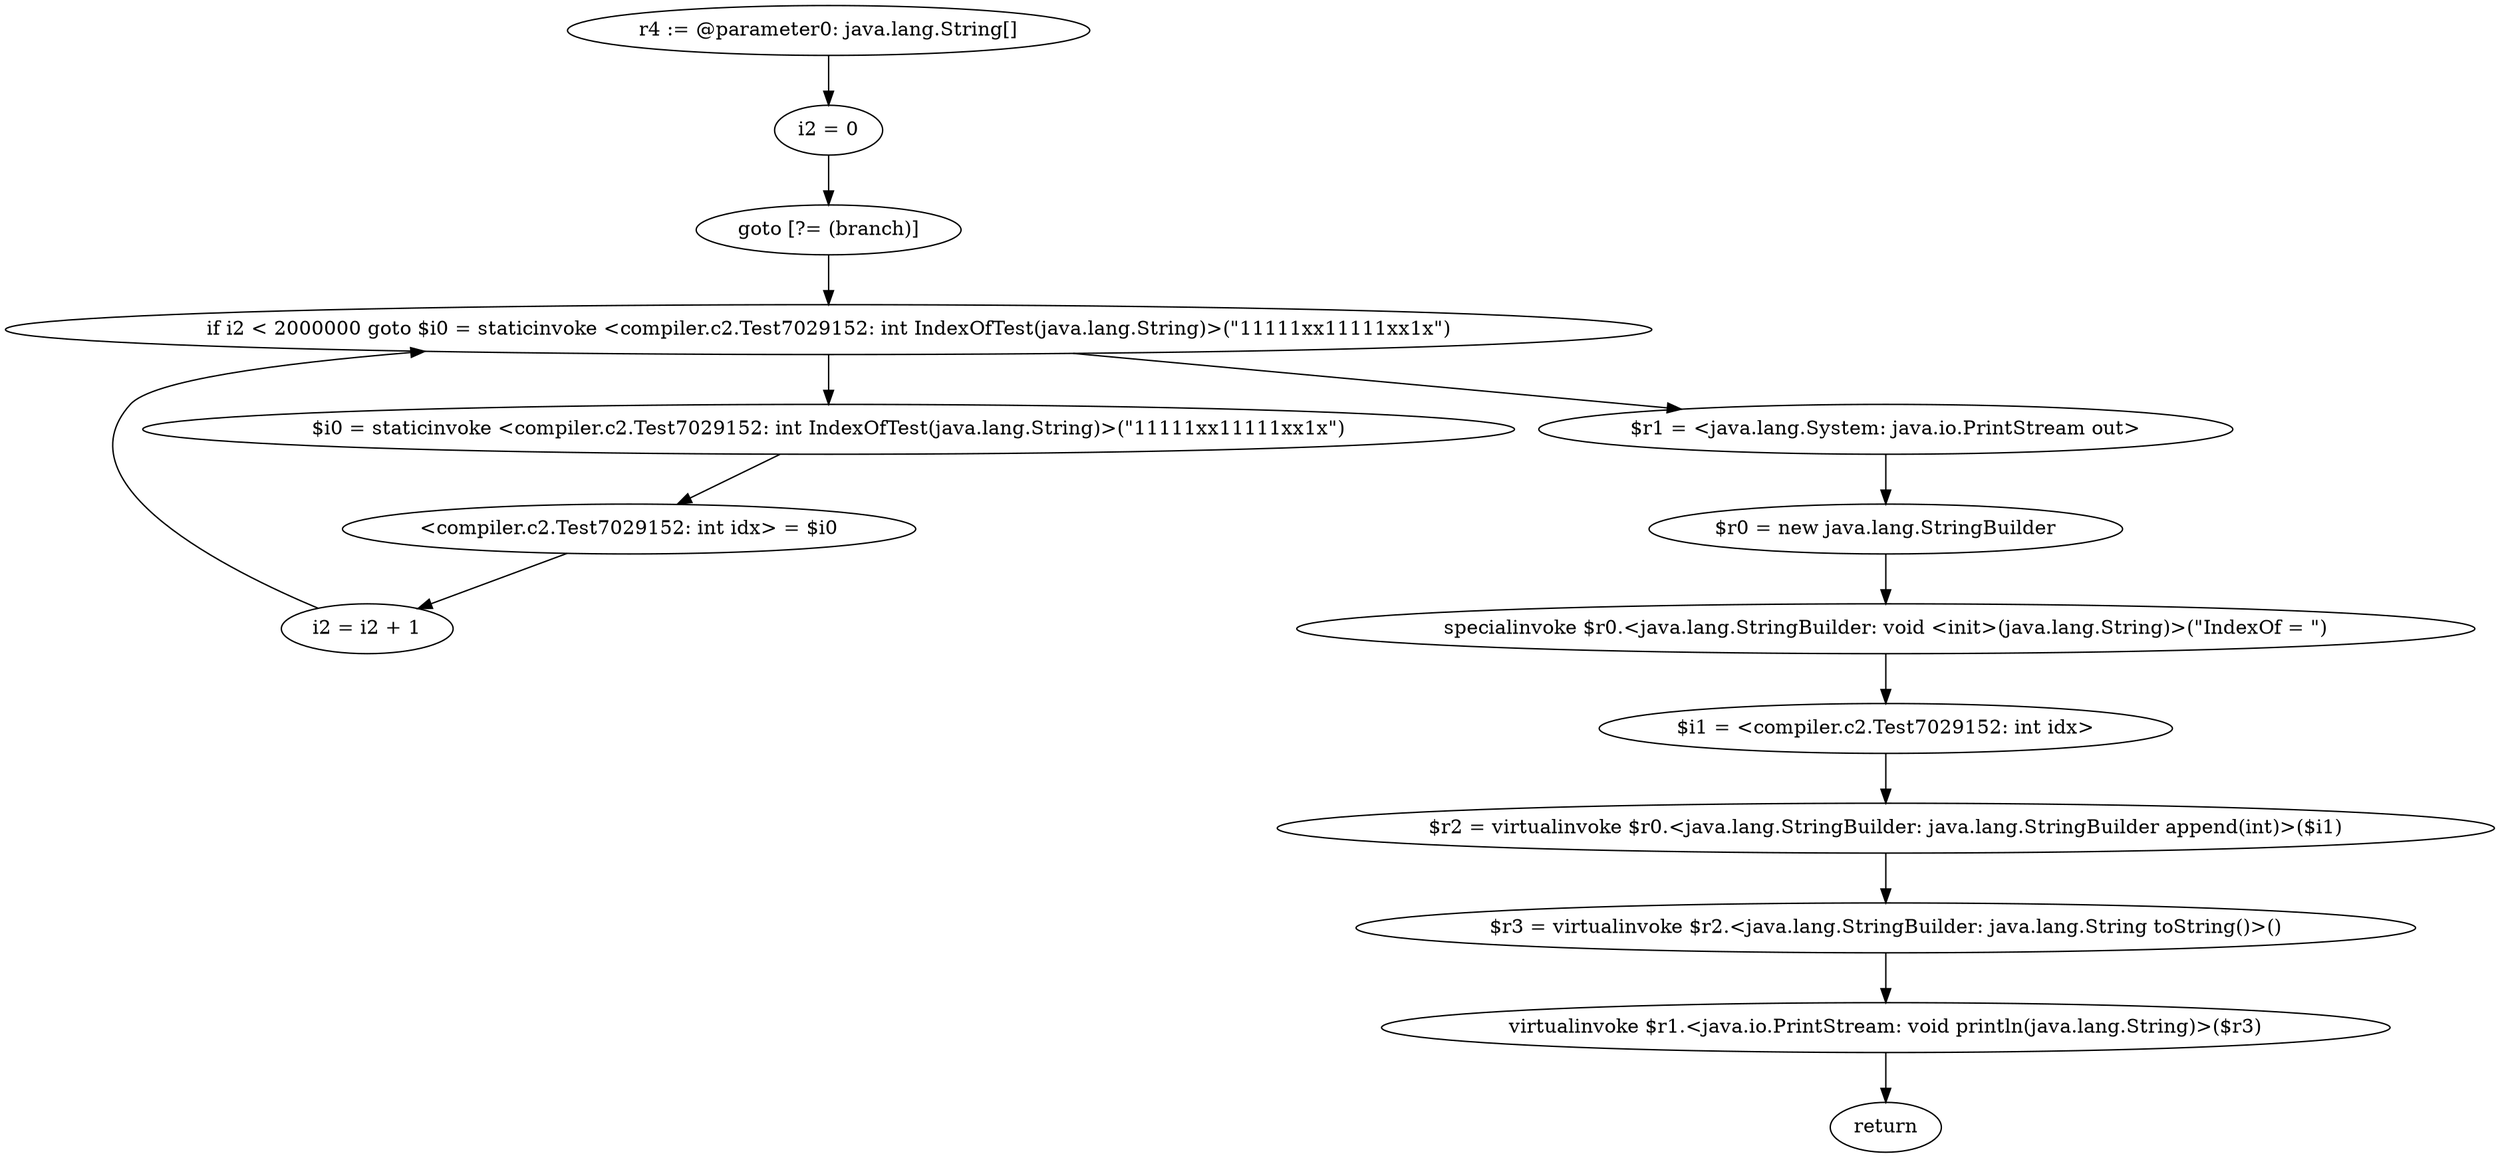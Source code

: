 digraph "unitGraph" {
    "r4 := @parameter0: java.lang.String[]"
    "i2 = 0"
    "goto [?= (branch)]"
    "$i0 = staticinvoke <compiler.c2.Test7029152: int IndexOfTest(java.lang.String)>(\"11111xx11111xx1x\")"
    "<compiler.c2.Test7029152: int idx> = $i0"
    "i2 = i2 + 1"
    "if i2 < 2000000 goto $i0 = staticinvoke <compiler.c2.Test7029152: int IndexOfTest(java.lang.String)>(\"11111xx11111xx1x\")"
    "$r1 = <java.lang.System: java.io.PrintStream out>"
    "$r0 = new java.lang.StringBuilder"
    "specialinvoke $r0.<java.lang.StringBuilder: void <init>(java.lang.String)>(\"IndexOf = \")"
    "$i1 = <compiler.c2.Test7029152: int idx>"
    "$r2 = virtualinvoke $r0.<java.lang.StringBuilder: java.lang.StringBuilder append(int)>($i1)"
    "$r3 = virtualinvoke $r2.<java.lang.StringBuilder: java.lang.String toString()>()"
    "virtualinvoke $r1.<java.io.PrintStream: void println(java.lang.String)>($r3)"
    "return"
    "r4 := @parameter0: java.lang.String[]"->"i2 = 0";
    "i2 = 0"->"goto [?= (branch)]";
    "goto [?= (branch)]"->"if i2 < 2000000 goto $i0 = staticinvoke <compiler.c2.Test7029152: int IndexOfTest(java.lang.String)>(\"11111xx11111xx1x\")";
    "$i0 = staticinvoke <compiler.c2.Test7029152: int IndexOfTest(java.lang.String)>(\"11111xx11111xx1x\")"->"<compiler.c2.Test7029152: int idx> = $i0";
    "<compiler.c2.Test7029152: int idx> = $i0"->"i2 = i2 + 1";
    "i2 = i2 + 1"->"if i2 < 2000000 goto $i0 = staticinvoke <compiler.c2.Test7029152: int IndexOfTest(java.lang.String)>(\"11111xx11111xx1x\")";
    "if i2 < 2000000 goto $i0 = staticinvoke <compiler.c2.Test7029152: int IndexOfTest(java.lang.String)>(\"11111xx11111xx1x\")"->"$r1 = <java.lang.System: java.io.PrintStream out>";
    "if i2 < 2000000 goto $i0 = staticinvoke <compiler.c2.Test7029152: int IndexOfTest(java.lang.String)>(\"11111xx11111xx1x\")"->"$i0 = staticinvoke <compiler.c2.Test7029152: int IndexOfTest(java.lang.String)>(\"11111xx11111xx1x\")";
    "$r1 = <java.lang.System: java.io.PrintStream out>"->"$r0 = new java.lang.StringBuilder";
    "$r0 = new java.lang.StringBuilder"->"specialinvoke $r0.<java.lang.StringBuilder: void <init>(java.lang.String)>(\"IndexOf = \")";
    "specialinvoke $r0.<java.lang.StringBuilder: void <init>(java.lang.String)>(\"IndexOf = \")"->"$i1 = <compiler.c2.Test7029152: int idx>";
    "$i1 = <compiler.c2.Test7029152: int idx>"->"$r2 = virtualinvoke $r0.<java.lang.StringBuilder: java.lang.StringBuilder append(int)>($i1)";
    "$r2 = virtualinvoke $r0.<java.lang.StringBuilder: java.lang.StringBuilder append(int)>($i1)"->"$r3 = virtualinvoke $r2.<java.lang.StringBuilder: java.lang.String toString()>()";
    "$r3 = virtualinvoke $r2.<java.lang.StringBuilder: java.lang.String toString()>()"->"virtualinvoke $r1.<java.io.PrintStream: void println(java.lang.String)>($r3)";
    "virtualinvoke $r1.<java.io.PrintStream: void println(java.lang.String)>($r3)"->"return";
}
